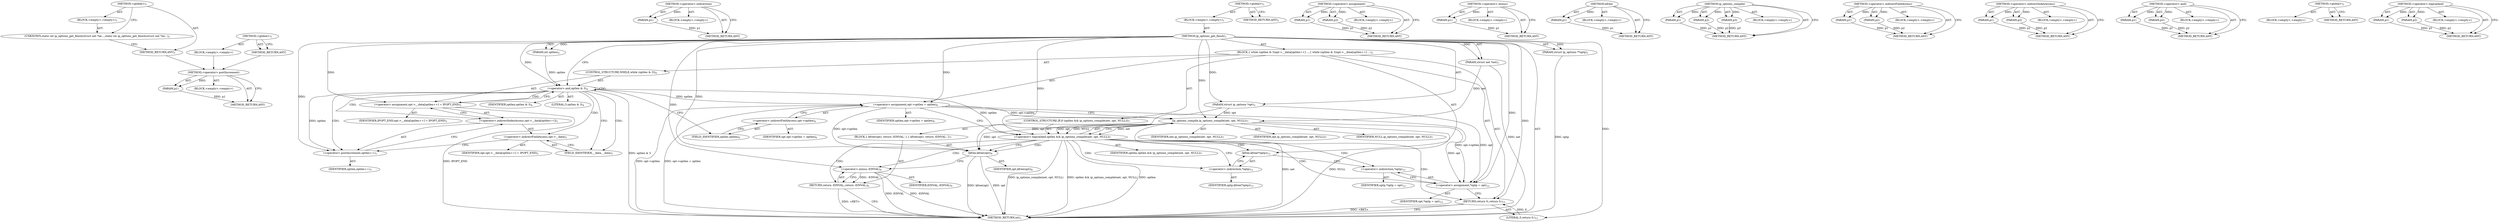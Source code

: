 digraph "&lt;global&gt;" {
vulnerable_96 [label=<(METHOD,&lt;operator&gt;.postIncrement)>];
vulnerable_97 [label=<(PARAM,p1)>];
vulnerable_98 [label=<(BLOCK,&lt;empty&gt;,&lt;empty&gt;)>];
vulnerable_99 [label=<(METHOD_RETURN,ANY)>];
vulnerable_119 [label=<(METHOD,&lt;operator&gt;.indirection)>];
vulnerable_120 [label=<(PARAM,p1)>];
vulnerable_121 [label=<(BLOCK,&lt;empty&gt;,&lt;empty&gt;)>];
vulnerable_122 [label=<(METHOD_RETURN,ANY)>];
vulnerable_6 [label=<(METHOD,&lt;global&gt;)<SUB>1</SUB>>];
vulnerable_7 [label=<(BLOCK,&lt;empty&gt;,&lt;empty&gt;)<SUB>1</SUB>>];
vulnerable_8 [label=<(METHOD,ip_options_get_finish)<SUB>1</SUB>>];
vulnerable_9 [label=<(PARAM,struct net *net)<SUB>1</SUB>>];
vulnerable_10 [label=<(PARAM,struct ip_options **optp)<SUB>1</SUB>>];
vulnerable_11 [label=<(PARAM,struct ip_options *opt)<SUB>2</SUB>>];
vulnerable_12 [label=<(PARAM,int optlen)<SUB>2</SUB>>];
vulnerable_13 [label=<(BLOCK,{
 	while (optlen &amp; 3)
		opt-&gt;__data[optlen++] ...,{
 	while (optlen &amp; 3)
		opt-&gt;__data[optlen++] ...)<SUB>3</SUB>>];
vulnerable_14 [label=<(CONTROL_STRUCTURE,WHILE,while (optlen &amp; 3))<SUB>4</SUB>>];
vulnerable_15 [label=<(&lt;operator&gt;.and,optlen &amp; 3)<SUB>4</SUB>>];
vulnerable_16 [label=<(IDENTIFIER,optlen,optlen &amp; 3)<SUB>4</SUB>>];
vulnerable_17 [label=<(LITERAL,3,optlen &amp; 3)<SUB>4</SUB>>];
vulnerable_18 [label=<(&lt;operator&gt;.assignment,opt-&gt;__data[optlen++] = IPOPT_END)<SUB>5</SUB>>];
vulnerable_19 [label=<(&lt;operator&gt;.indirectIndexAccess,opt-&gt;__data[optlen++])<SUB>5</SUB>>];
vulnerable_20 [label=<(&lt;operator&gt;.indirectFieldAccess,opt-&gt;__data)<SUB>5</SUB>>];
vulnerable_21 [label=<(IDENTIFIER,opt,opt-&gt;__data[optlen++] = IPOPT_END)<SUB>5</SUB>>];
vulnerable_22 [label=<(FIELD_IDENTIFIER,__data,__data)<SUB>5</SUB>>];
vulnerable_23 [label=<(&lt;operator&gt;.postIncrement,optlen++)<SUB>5</SUB>>];
vulnerable_24 [label=<(IDENTIFIER,optlen,optlen++)<SUB>5</SUB>>];
vulnerable_25 [label=<(IDENTIFIER,IPOPT_END,opt-&gt;__data[optlen++] = IPOPT_END)<SUB>5</SUB>>];
vulnerable_26 [label=<(&lt;operator&gt;.assignment,opt-&gt;optlen = optlen)<SUB>6</SUB>>];
vulnerable_27 [label=<(&lt;operator&gt;.indirectFieldAccess,opt-&gt;optlen)<SUB>6</SUB>>];
vulnerable_28 [label=<(IDENTIFIER,opt,opt-&gt;optlen = optlen)<SUB>6</SUB>>];
vulnerable_29 [label=<(FIELD_IDENTIFIER,optlen,optlen)<SUB>6</SUB>>];
vulnerable_30 [label=<(IDENTIFIER,optlen,opt-&gt;optlen = optlen)<SUB>6</SUB>>];
vulnerable_31 [label=<(CONTROL_STRUCTURE,IF,if (optlen &amp;&amp; ip_options_compile(net, opt, NULL)))<SUB>7</SUB>>];
vulnerable_32 [label=<(&lt;operator&gt;.logicalAnd,optlen &amp;&amp; ip_options_compile(net, opt, NULL))<SUB>7</SUB>>];
vulnerable_33 [label=<(IDENTIFIER,optlen,optlen &amp;&amp; ip_options_compile(net, opt, NULL))<SUB>7</SUB>>];
vulnerable_34 [label=<(ip_options_compile,ip_options_compile(net, opt, NULL))<SUB>7</SUB>>];
vulnerable_35 [label=<(IDENTIFIER,net,ip_options_compile(net, opt, NULL))<SUB>7</SUB>>];
vulnerable_36 [label=<(IDENTIFIER,opt,ip_options_compile(net, opt, NULL))<SUB>7</SUB>>];
vulnerable_37 [label=<(IDENTIFIER,NULL,ip_options_compile(net, opt, NULL))<SUB>7</SUB>>];
vulnerable_38 [label=<(BLOCK,{
 		kfree(opt);
 		return -EINVAL;
 	},{
 		kfree(opt);
 		return -EINVAL;
 	})<SUB>7</SUB>>];
vulnerable_39 [label=<(kfree,kfree(opt))<SUB>8</SUB>>];
vulnerable_40 [label=<(IDENTIFIER,opt,kfree(opt))<SUB>8</SUB>>];
vulnerable_41 [label=<(RETURN,return -EINVAL;,return -EINVAL;)<SUB>9</SUB>>];
vulnerable_42 [label=<(&lt;operator&gt;.minus,-EINVAL)<SUB>9</SUB>>];
vulnerable_43 [label=<(IDENTIFIER,EINVAL,-EINVAL)<SUB>9</SUB>>];
vulnerable_44 [label=<(kfree,kfree(*optp))<SUB>11</SUB>>];
vulnerable_45 [label=<(&lt;operator&gt;.indirection,*optp)<SUB>11</SUB>>];
vulnerable_46 [label=<(IDENTIFIER,optp,kfree(*optp))<SUB>11</SUB>>];
vulnerable_47 [label=<(&lt;operator&gt;.assignment,*optp = opt)<SUB>12</SUB>>];
vulnerable_48 [label=<(&lt;operator&gt;.indirection,*optp)<SUB>12</SUB>>];
vulnerable_49 [label=<(IDENTIFIER,optp,*optp = opt)<SUB>12</SUB>>];
vulnerable_50 [label=<(IDENTIFIER,opt,*optp = opt)<SUB>12</SUB>>];
vulnerable_51 [label=<(RETURN,return 0;,return 0;)<SUB>13</SUB>>];
vulnerable_52 [label=<(LITERAL,0,return 0;)<SUB>13</SUB>>];
vulnerable_53 [label=<(METHOD_RETURN,int)<SUB>1</SUB>>];
vulnerable_55 [label=<(METHOD_RETURN,ANY)<SUB>1</SUB>>];
vulnerable_81 [label=<(METHOD,&lt;operator&gt;.assignment)>];
vulnerable_82 [label=<(PARAM,p1)>];
vulnerable_83 [label=<(PARAM,p2)>];
vulnerable_84 [label=<(BLOCK,&lt;empty&gt;,&lt;empty&gt;)>];
vulnerable_85 [label=<(METHOD_RETURN,ANY)>];
vulnerable_115 [label=<(METHOD,&lt;operator&gt;.minus)>];
vulnerable_116 [label=<(PARAM,p1)>];
vulnerable_117 [label=<(BLOCK,&lt;empty&gt;,&lt;empty&gt;)>];
vulnerable_118 [label=<(METHOD_RETURN,ANY)>];
vulnerable_111 [label=<(METHOD,kfree)>];
vulnerable_112 [label=<(PARAM,p1)>];
vulnerable_113 [label=<(BLOCK,&lt;empty&gt;,&lt;empty&gt;)>];
vulnerable_114 [label=<(METHOD_RETURN,ANY)>];
vulnerable_105 [label=<(METHOD,ip_options_compile)>];
vulnerable_106 [label=<(PARAM,p1)>];
vulnerable_107 [label=<(PARAM,p2)>];
vulnerable_108 [label=<(PARAM,p3)>];
vulnerable_109 [label=<(BLOCK,&lt;empty&gt;,&lt;empty&gt;)>];
vulnerable_110 [label=<(METHOD_RETURN,ANY)>];
vulnerable_91 [label=<(METHOD,&lt;operator&gt;.indirectFieldAccess)>];
vulnerable_92 [label=<(PARAM,p1)>];
vulnerable_93 [label=<(PARAM,p2)>];
vulnerable_94 [label=<(BLOCK,&lt;empty&gt;,&lt;empty&gt;)>];
vulnerable_95 [label=<(METHOD_RETURN,ANY)>];
vulnerable_86 [label=<(METHOD,&lt;operator&gt;.indirectIndexAccess)>];
vulnerable_87 [label=<(PARAM,p1)>];
vulnerable_88 [label=<(PARAM,p2)>];
vulnerable_89 [label=<(BLOCK,&lt;empty&gt;,&lt;empty&gt;)>];
vulnerable_90 [label=<(METHOD_RETURN,ANY)>];
vulnerable_76 [label=<(METHOD,&lt;operator&gt;.and)>];
vulnerable_77 [label=<(PARAM,p1)>];
vulnerable_78 [label=<(PARAM,p2)>];
vulnerable_79 [label=<(BLOCK,&lt;empty&gt;,&lt;empty&gt;)>];
vulnerable_80 [label=<(METHOD_RETURN,ANY)>];
vulnerable_70 [label=<(METHOD,&lt;global&gt;)<SUB>1</SUB>>];
vulnerable_71 [label=<(BLOCK,&lt;empty&gt;,&lt;empty&gt;)>];
vulnerable_72 [label=<(METHOD_RETURN,ANY)>];
vulnerable_100 [label=<(METHOD,&lt;operator&gt;.logicalAnd)>];
vulnerable_101 [label=<(PARAM,p1)>];
vulnerable_102 [label=<(PARAM,p2)>];
vulnerable_103 [label=<(BLOCK,&lt;empty&gt;,&lt;empty&gt;)>];
vulnerable_104 [label=<(METHOD_RETURN,ANY)>];
fixed_6 [label=<(METHOD,&lt;global&gt;)<SUB>1</SUB>>];
fixed_7 [label=<(BLOCK,&lt;empty&gt;,&lt;empty&gt;)<SUB>1</SUB>>];
fixed_8 [label=<(UNKNOWN,static int ip_options_get_finish(struct net *ne...,static int ip_options_get_finish(struct net *ne...)<SUB>1</SUB>>];
fixed_9 [label=<(METHOD_RETURN,ANY)<SUB>1</SUB>>];
fixed_14 [label=<(METHOD,&lt;global&gt;)<SUB>1</SUB>>];
fixed_15 [label=<(BLOCK,&lt;empty&gt;,&lt;empty&gt;)>];
fixed_16 [label=<(METHOD_RETURN,ANY)>];
vulnerable_96 -> vulnerable_97  [key=0, label="AST: "];
vulnerable_96 -> vulnerable_97  [key=1, label="DDG: "];
vulnerable_96 -> vulnerable_98  [key=0, label="AST: "];
vulnerable_96 -> vulnerable_99  [key=0, label="AST: "];
vulnerable_96 -> vulnerable_99  [key=1, label="CFG: "];
vulnerable_97 -> vulnerable_99  [key=0, label="DDG: p1"];
vulnerable_119 -> vulnerable_120  [key=0, label="AST: "];
vulnerable_119 -> vulnerable_120  [key=1, label="DDG: "];
vulnerable_119 -> vulnerable_121  [key=0, label="AST: "];
vulnerable_119 -> vulnerable_122  [key=0, label="AST: "];
vulnerable_119 -> vulnerable_122  [key=1, label="CFG: "];
vulnerable_120 -> vulnerable_122  [key=0, label="DDG: p1"];
vulnerable_6 -> vulnerable_7  [key=0, label="AST: "];
vulnerable_6 -> vulnerable_55  [key=0, label="AST: "];
vulnerable_6 -> vulnerable_55  [key=1, label="CFG: "];
vulnerable_7 -> vulnerable_8  [key=0, label="AST: "];
vulnerable_8 -> vulnerable_9  [key=0, label="AST: "];
vulnerable_8 -> vulnerable_9  [key=1, label="DDG: "];
vulnerable_8 -> vulnerable_10  [key=0, label="AST: "];
vulnerable_8 -> vulnerable_10  [key=1, label="DDG: "];
vulnerable_8 -> vulnerable_11  [key=0, label="AST: "];
vulnerable_8 -> vulnerable_11  [key=1, label="DDG: "];
vulnerable_8 -> vulnerable_12  [key=0, label="AST: "];
vulnerable_8 -> vulnerable_12  [key=1, label="DDG: "];
vulnerable_8 -> vulnerable_13  [key=0, label="AST: "];
vulnerable_8 -> vulnerable_53  [key=0, label="AST: "];
vulnerable_8 -> vulnerable_15  [key=0, label="CFG: "];
vulnerable_8 -> vulnerable_15  [key=1, label="DDG: "];
vulnerable_8 -> vulnerable_26  [key=0, label="DDG: "];
vulnerable_8 -> vulnerable_47  [key=0, label="DDG: "];
vulnerable_8 -> vulnerable_51  [key=0, label="DDG: "];
vulnerable_8 -> vulnerable_18  [key=0, label="DDG: "];
vulnerable_8 -> vulnerable_52  [key=0, label="DDG: "];
vulnerable_8 -> vulnerable_32  [key=0, label="DDG: "];
vulnerable_8 -> vulnerable_34  [key=0, label="DDG: "];
vulnerable_8 -> vulnerable_39  [key=0, label="DDG: "];
vulnerable_8 -> vulnerable_23  [key=0, label="DDG: "];
vulnerable_8 -> vulnerable_42  [key=0, label="DDG: "];
vulnerable_9 -> vulnerable_53  [key=0, label="DDG: net"];
vulnerable_9 -> vulnerable_34  [key=0, label="DDG: net"];
vulnerable_10 -> vulnerable_53  [key=0, label="DDG: optp"];
vulnerable_11 -> vulnerable_47  [key=0, label="DDG: opt"];
vulnerable_11 -> vulnerable_34  [key=0, label="DDG: opt"];
vulnerable_11 -> vulnerable_39  [key=0, label="DDG: opt"];
vulnerable_12 -> vulnerable_15  [key=0, label="DDG: optlen"];
vulnerable_13 -> vulnerable_14  [key=0, label="AST: "];
vulnerable_13 -> vulnerable_26  [key=0, label="AST: "];
vulnerable_13 -> vulnerable_31  [key=0, label="AST: "];
vulnerable_13 -> vulnerable_44  [key=0, label="AST: "];
vulnerable_13 -> vulnerable_47  [key=0, label="AST: "];
vulnerable_13 -> vulnerable_51  [key=0, label="AST: "];
vulnerable_14 -> vulnerable_15  [key=0, label="AST: "];
vulnerable_14 -> vulnerable_18  [key=0, label="AST: "];
vulnerable_15 -> vulnerable_16  [key=0, label="AST: "];
vulnerable_15 -> vulnerable_17  [key=0, label="AST: "];
vulnerable_15 -> vulnerable_22  [key=0, label="CFG: "];
vulnerable_15 -> vulnerable_22  [key=1, label="CDG: "];
vulnerable_15 -> vulnerable_29  [key=0, label="CFG: "];
vulnerable_15 -> vulnerable_53  [key=0, label="DDG: optlen &amp; 3"];
vulnerable_15 -> vulnerable_26  [key=0, label="DDG: optlen"];
vulnerable_15 -> vulnerable_32  [key=0, label="DDG: optlen"];
vulnerable_15 -> vulnerable_23  [key=0, label="DDG: optlen"];
vulnerable_15 -> vulnerable_23  [key=1, label="CDG: "];
vulnerable_15 -> vulnerable_15  [key=0, label="CDG: "];
vulnerable_15 -> vulnerable_19  [key=0, label="CDG: "];
vulnerable_15 -> vulnerable_20  [key=0, label="CDG: "];
vulnerable_15 -> vulnerable_18  [key=0, label="CDG: "];
vulnerable_18 -> vulnerable_19  [key=0, label="AST: "];
vulnerable_18 -> vulnerable_25  [key=0, label="AST: "];
vulnerable_18 -> vulnerable_15  [key=0, label="CFG: "];
vulnerable_18 -> vulnerable_53  [key=0, label="DDG: IPOPT_END"];
vulnerable_19 -> vulnerable_20  [key=0, label="AST: "];
vulnerable_19 -> vulnerable_23  [key=0, label="AST: "];
vulnerable_19 -> vulnerable_18  [key=0, label="CFG: "];
vulnerable_20 -> vulnerable_21  [key=0, label="AST: "];
vulnerable_20 -> vulnerable_22  [key=0, label="AST: "];
vulnerable_20 -> vulnerable_23  [key=0, label="CFG: "];
vulnerable_22 -> vulnerable_20  [key=0, label="CFG: "];
vulnerable_23 -> vulnerable_24  [key=0, label="AST: "];
vulnerable_23 -> vulnerable_19  [key=0, label="CFG: "];
vulnerable_26 -> vulnerable_27  [key=0, label="AST: "];
vulnerable_26 -> vulnerable_30  [key=0, label="AST: "];
vulnerable_26 -> vulnerable_32  [key=0, label="CFG: "];
vulnerable_26 -> vulnerable_34  [key=0, label="CFG: "];
vulnerable_26 -> vulnerable_34  [key=1, label="DDG: opt-&gt;optlen"];
vulnerable_26 -> vulnerable_53  [key=0, label="DDG: opt-&gt;optlen"];
vulnerable_26 -> vulnerable_53  [key=1, label="DDG: opt-&gt;optlen = optlen"];
vulnerable_26 -> vulnerable_47  [key=0, label="DDG: opt-&gt;optlen"];
vulnerable_26 -> vulnerable_39  [key=0, label="DDG: opt-&gt;optlen"];
vulnerable_27 -> vulnerable_28  [key=0, label="AST: "];
vulnerable_27 -> vulnerable_29  [key=0, label="AST: "];
vulnerable_27 -> vulnerable_26  [key=0, label="CFG: "];
vulnerable_29 -> vulnerable_27  [key=0, label="CFG: "];
vulnerable_31 -> vulnerable_32  [key=0, label="AST: "];
vulnerable_31 -> vulnerable_38  [key=0, label="AST: "];
vulnerable_32 -> vulnerable_33  [key=0, label="AST: "];
vulnerable_32 -> vulnerable_34  [key=0, label="AST: "];
vulnerable_32 -> vulnerable_39  [key=0, label="CFG: "];
vulnerable_32 -> vulnerable_39  [key=1, label="CDG: "];
vulnerable_32 -> vulnerable_45  [key=0, label="CFG: "];
vulnerable_32 -> vulnerable_45  [key=1, label="CDG: "];
vulnerable_32 -> vulnerable_53  [key=0, label="DDG: optlen"];
vulnerable_32 -> vulnerable_53  [key=1, label="DDG: ip_options_compile(net, opt, NULL)"];
vulnerable_32 -> vulnerable_53  [key=2, label="DDG: optlen &amp;&amp; ip_options_compile(net, opt, NULL)"];
vulnerable_32 -> vulnerable_47  [key=0, label="CDG: "];
vulnerable_32 -> vulnerable_48  [key=0, label="CDG: "];
vulnerable_32 -> vulnerable_42  [key=0, label="CDG: "];
vulnerable_32 -> vulnerable_51  [key=0, label="CDG: "];
vulnerable_32 -> vulnerable_41  [key=0, label="CDG: "];
vulnerable_32 -> vulnerable_44  [key=0, label="CDG: "];
vulnerable_34 -> vulnerable_35  [key=0, label="AST: "];
vulnerable_34 -> vulnerable_36  [key=0, label="AST: "];
vulnerable_34 -> vulnerable_37  [key=0, label="AST: "];
vulnerable_34 -> vulnerable_32  [key=0, label="CFG: "];
vulnerable_34 -> vulnerable_32  [key=1, label="DDG: net"];
vulnerable_34 -> vulnerable_32  [key=2, label="DDG: opt"];
vulnerable_34 -> vulnerable_32  [key=3, label="DDG: NULL"];
vulnerable_34 -> vulnerable_53  [key=0, label="DDG: net"];
vulnerable_34 -> vulnerable_53  [key=1, label="DDG: NULL"];
vulnerable_34 -> vulnerable_47  [key=0, label="DDG: opt"];
vulnerable_34 -> vulnerable_39  [key=0, label="DDG: opt"];
vulnerable_38 -> vulnerable_39  [key=0, label="AST: "];
vulnerable_38 -> vulnerable_41  [key=0, label="AST: "];
vulnerable_39 -> vulnerable_40  [key=0, label="AST: "];
vulnerable_39 -> vulnerable_42  [key=0, label="CFG: "];
vulnerable_39 -> vulnerable_53  [key=0, label="DDG: opt"];
vulnerable_39 -> vulnerable_53  [key=1, label="DDG: kfree(opt)"];
vulnerable_41 -> vulnerable_42  [key=0, label="AST: "];
vulnerable_41 -> vulnerable_53  [key=0, label="CFG: "];
vulnerable_41 -> vulnerable_53  [key=1, label="DDG: &lt;RET&gt;"];
vulnerable_42 -> vulnerable_43  [key=0, label="AST: "];
vulnerable_42 -> vulnerable_41  [key=0, label="CFG: "];
vulnerable_42 -> vulnerable_41  [key=1, label="DDG: -EINVAL"];
vulnerable_42 -> vulnerable_53  [key=0, label="DDG: EINVAL"];
vulnerable_42 -> vulnerable_53  [key=1, label="DDG: -EINVAL"];
vulnerable_44 -> vulnerable_45  [key=0, label="AST: "];
vulnerable_44 -> vulnerable_48  [key=0, label="CFG: "];
vulnerable_45 -> vulnerable_46  [key=0, label="AST: "];
vulnerable_45 -> vulnerable_44  [key=0, label="CFG: "];
vulnerable_47 -> vulnerable_48  [key=0, label="AST: "];
vulnerable_47 -> vulnerable_50  [key=0, label="AST: "];
vulnerable_47 -> vulnerable_51  [key=0, label="CFG: "];
vulnerable_48 -> vulnerable_49  [key=0, label="AST: "];
vulnerable_48 -> vulnerable_47  [key=0, label="CFG: "];
vulnerable_51 -> vulnerable_52  [key=0, label="AST: "];
vulnerable_51 -> vulnerable_53  [key=0, label="CFG: "];
vulnerable_51 -> vulnerable_53  [key=1, label="DDG: &lt;RET&gt;"];
vulnerable_52 -> vulnerable_51  [key=0, label="DDG: 0"];
vulnerable_81 -> vulnerable_82  [key=0, label="AST: "];
vulnerable_81 -> vulnerable_82  [key=1, label="DDG: "];
vulnerable_81 -> vulnerable_84  [key=0, label="AST: "];
vulnerable_81 -> vulnerable_83  [key=0, label="AST: "];
vulnerable_81 -> vulnerable_83  [key=1, label="DDG: "];
vulnerable_81 -> vulnerable_85  [key=0, label="AST: "];
vulnerable_81 -> vulnerable_85  [key=1, label="CFG: "];
vulnerable_82 -> vulnerable_85  [key=0, label="DDG: p1"];
vulnerable_83 -> vulnerable_85  [key=0, label="DDG: p2"];
vulnerable_115 -> vulnerable_116  [key=0, label="AST: "];
vulnerable_115 -> vulnerable_116  [key=1, label="DDG: "];
vulnerable_115 -> vulnerable_117  [key=0, label="AST: "];
vulnerable_115 -> vulnerable_118  [key=0, label="AST: "];
vulnerable_115 -> vulnerable_118  [key=1, label="CFG: "];
vulnerable_116 -> vulnerable_118  [key=0, label="DDG: p1"];
vulnerable_111 -> vulnerable_112  [key=0, label="AST: "];
vulnerable_111 -> vulnerable_112  [key=1, label="DDG: "];
vulnerable_111 -> vulnerable_113  [key=0, label="AST: "];
vulnerable_111 -> vulnerable_114  [key=0, label="AST: "];
vulnerable_111 -> vulnerable_114  [key=1, label="CFG: "];
vulnerable_112 -> vulnerable_114  [key=0, label="DDG: p1"];
vulnerable_105 -> vulnerable_106  [key=0, label="AST: "];
vulnerable_105 -> vulnerable_106  [key=1, label="DDG: "];
vulnerable_105 -> vulnerable_109  [key=0, label="AST: "];
vulnerable_105 -> vulnerable_107  [key=0, label="AST: "];
vulnerable_105 -> vulnerable_107  [key=1, label="DDG: "];
vulnerable_105 -> vulnerable_110  [key=0, label="AST: "];
vulnerable_105 -> vulnerable_110  [key=1, label="CFG: "];
vulnerable_105 -> vulnerable_108  [key=0, label="AST: "];
vulnerable_105 -> vulnerable_108  [key=1, label="DDG: "];
vulnerable_106 -> vulnerable_110  [key=0, label="DDG: p1"];
vulnerable_107 -> vulnerable_110  [key=0, label="DDG: p2"];
vulnerable_108 -> vulnerable_110  [key=0, label="DDG: p3"];
vulnerable_91 -> vulnerable_92  [key=0, label="AST: "];
vulnerable_91 -> vulnerable_92  [key=1, label="DDG: "];
vulnerable_91 -> vulnerable_94  [key=0, label="AST: "];
vulnerable_91 -> vulnerable_93  [key=0, label="AST: "];
vulnerable_91 -> vulnerable_93  [key=1, label="DDG: "];
vulnerable_91 -> vulnerable_95  [key=0, label="AST: "];
vulnerable_91 -> vulnerable_95  [key=1, label="CFG: "];
vulnerable_92 -> vulnerable_95  [key=0, label="DDG: p1"];
vulnerable_93 -> vulnerable_95  [key=0, label="DDG: p2"];
vulnerable_86 -> vulnerable_87  [key=0, label="AST: "];
vulnerable_86 -> vulnerable_87  [key=1, label="DDG: "];
vulnerable_86 -> vulnerable_89  [key=0, label="AST: "];
vulnerable_86 -> vulnerable_88  [key=0, label="AST: "];
vulnerable_86 -> vulnerable_88  [key=1, label="DDG: "];
vulnerable_86 -> vulnerable_90  [key=0, label="AST: "];
vulnerable_86 -> vulnerable_90  [key=1, label="CFG: "];
vulnerable_87 -> vulnerable_90  [key=0, label="DDG: p1"];
vulnerable_88 -> vulnerable_90  [key=0, label="DDG: p2"];
vulnerable_76 -> vulnerable_77  [key=0, label="AST: "];
vulnerable_76 -> vulnerable_77  [key=1, label="DDG: "];
vulnerable_76 -> vulnerable_79  [key=0, label="AST: "];
vulnerable_76 -> vulnerable_78  [key=0, label="AST: "];
vulnerable_76 -> vulnerable_78  [key=1, label="DDG: "];
vulnerable_76 -> vulnerable_80  [key=0, label="AST: "];
vulnerable_76 -> vulnerable_80  [key=1, label="CFG: "];
vulnerable_77 -> vulnerable_80  [key=0, label="DDG: p1"];
vulnerable_78 -> vulnerable_80  [key=0, label="DDG: p2"];
vulnerable_70 -> vulnerable_71  [key=0, label="AST: "];
vulnerable_70 -> vulnerable_72  [key=0, label="AST: "];
vulnerable_70 -> vulnerable_72  [key=1, label="CFG: "];
vulnerable_100 -> vulnerable_101  [key=0, label="AST: "];
vulnerable_100 -> vulnerable_101  [key=1, label="DDG: "];
vulnerable_100 -> vulnerable_103  [key=0, label="AST: "];
vulnerable_100 -> vulnerable_102  [key=0, label="AST: "];
vulnerable_100 -> vulnerable_102  [key=1, label="DDG: "];
vulnerable_100 -> vulnerable_104  [key=0, label="AST: "];
vulnerable_100 -> vulnerable_104  [key=1, label="CFG: "];
vulnerable_101 -> vulnerable_104  [key=0, label="DDG: p1"];
vulnerable_102 -> vulnerable_104  [key=0, label="DDG: p2"];
fixed_6 -> fixed_7  [key=0, label="AST: "];
fixed_6 -> fixed_9  [key=0, label="AST: "];
fixed_6 -> fixed_8  [key=0, label="CFG: "];
fixed_7 -> fixed_8  [key=0, label="AST: "];
fixed_8 -> fixed_9  [key=0, label="CFG: "];
fixed_9 -> vulnerable_96  [key=0];
fixed_14 -> fixed_15  [key=0, label="AST: "];
fixed_14 -> fixed_16  [key=0, label="AST: "];
fixed_14 -> fixed_16  [key=1, label="CFG: "];
fixed_15 -> vulnerable_96  [key=0];
fixed_16 -> vulnerable_96  [key=0];
}
